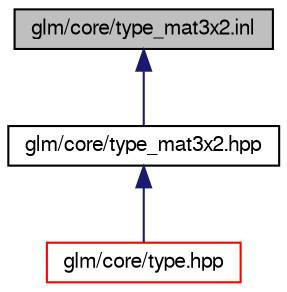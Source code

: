 digraph "glm/core/type_mat3x2.inl"
{
  edge [fontname="FreeSans",fontsize="10",labelfontname="FreeSans",labelfontsize="10"];
  node [fontname="FreeSans",fontsize="10",shape=record];
  Node1 [label="glm/core/type_mat3x2.inl",height=0.2,width=0.4,color="black", fillcolor="grey75", style="filled" fontcolor="black"];
  Node1 -> Node2 [dir="back",color="midnightblue",fontsize="10",style="solid",fontname="FreeSans"];
  Node2 [label="glm/core/type_mat3x2.hpp",height=0.2,width=0.4,color="black", fillcolor="white", style="filled",URL="$db/d1a/type__mat3x2_8hpp.html"];
  Node2 -> Node3 [dir="back",color="midnightblue",fontsize="10",style="solid",fontname="FreeSans"];
  Node3 [label="glm/core/type.hpp",height=0.2,width=0.4,color="red", fillcolor="white", style="filled",URL="$da/d72/type_8hpp.html"];
}
